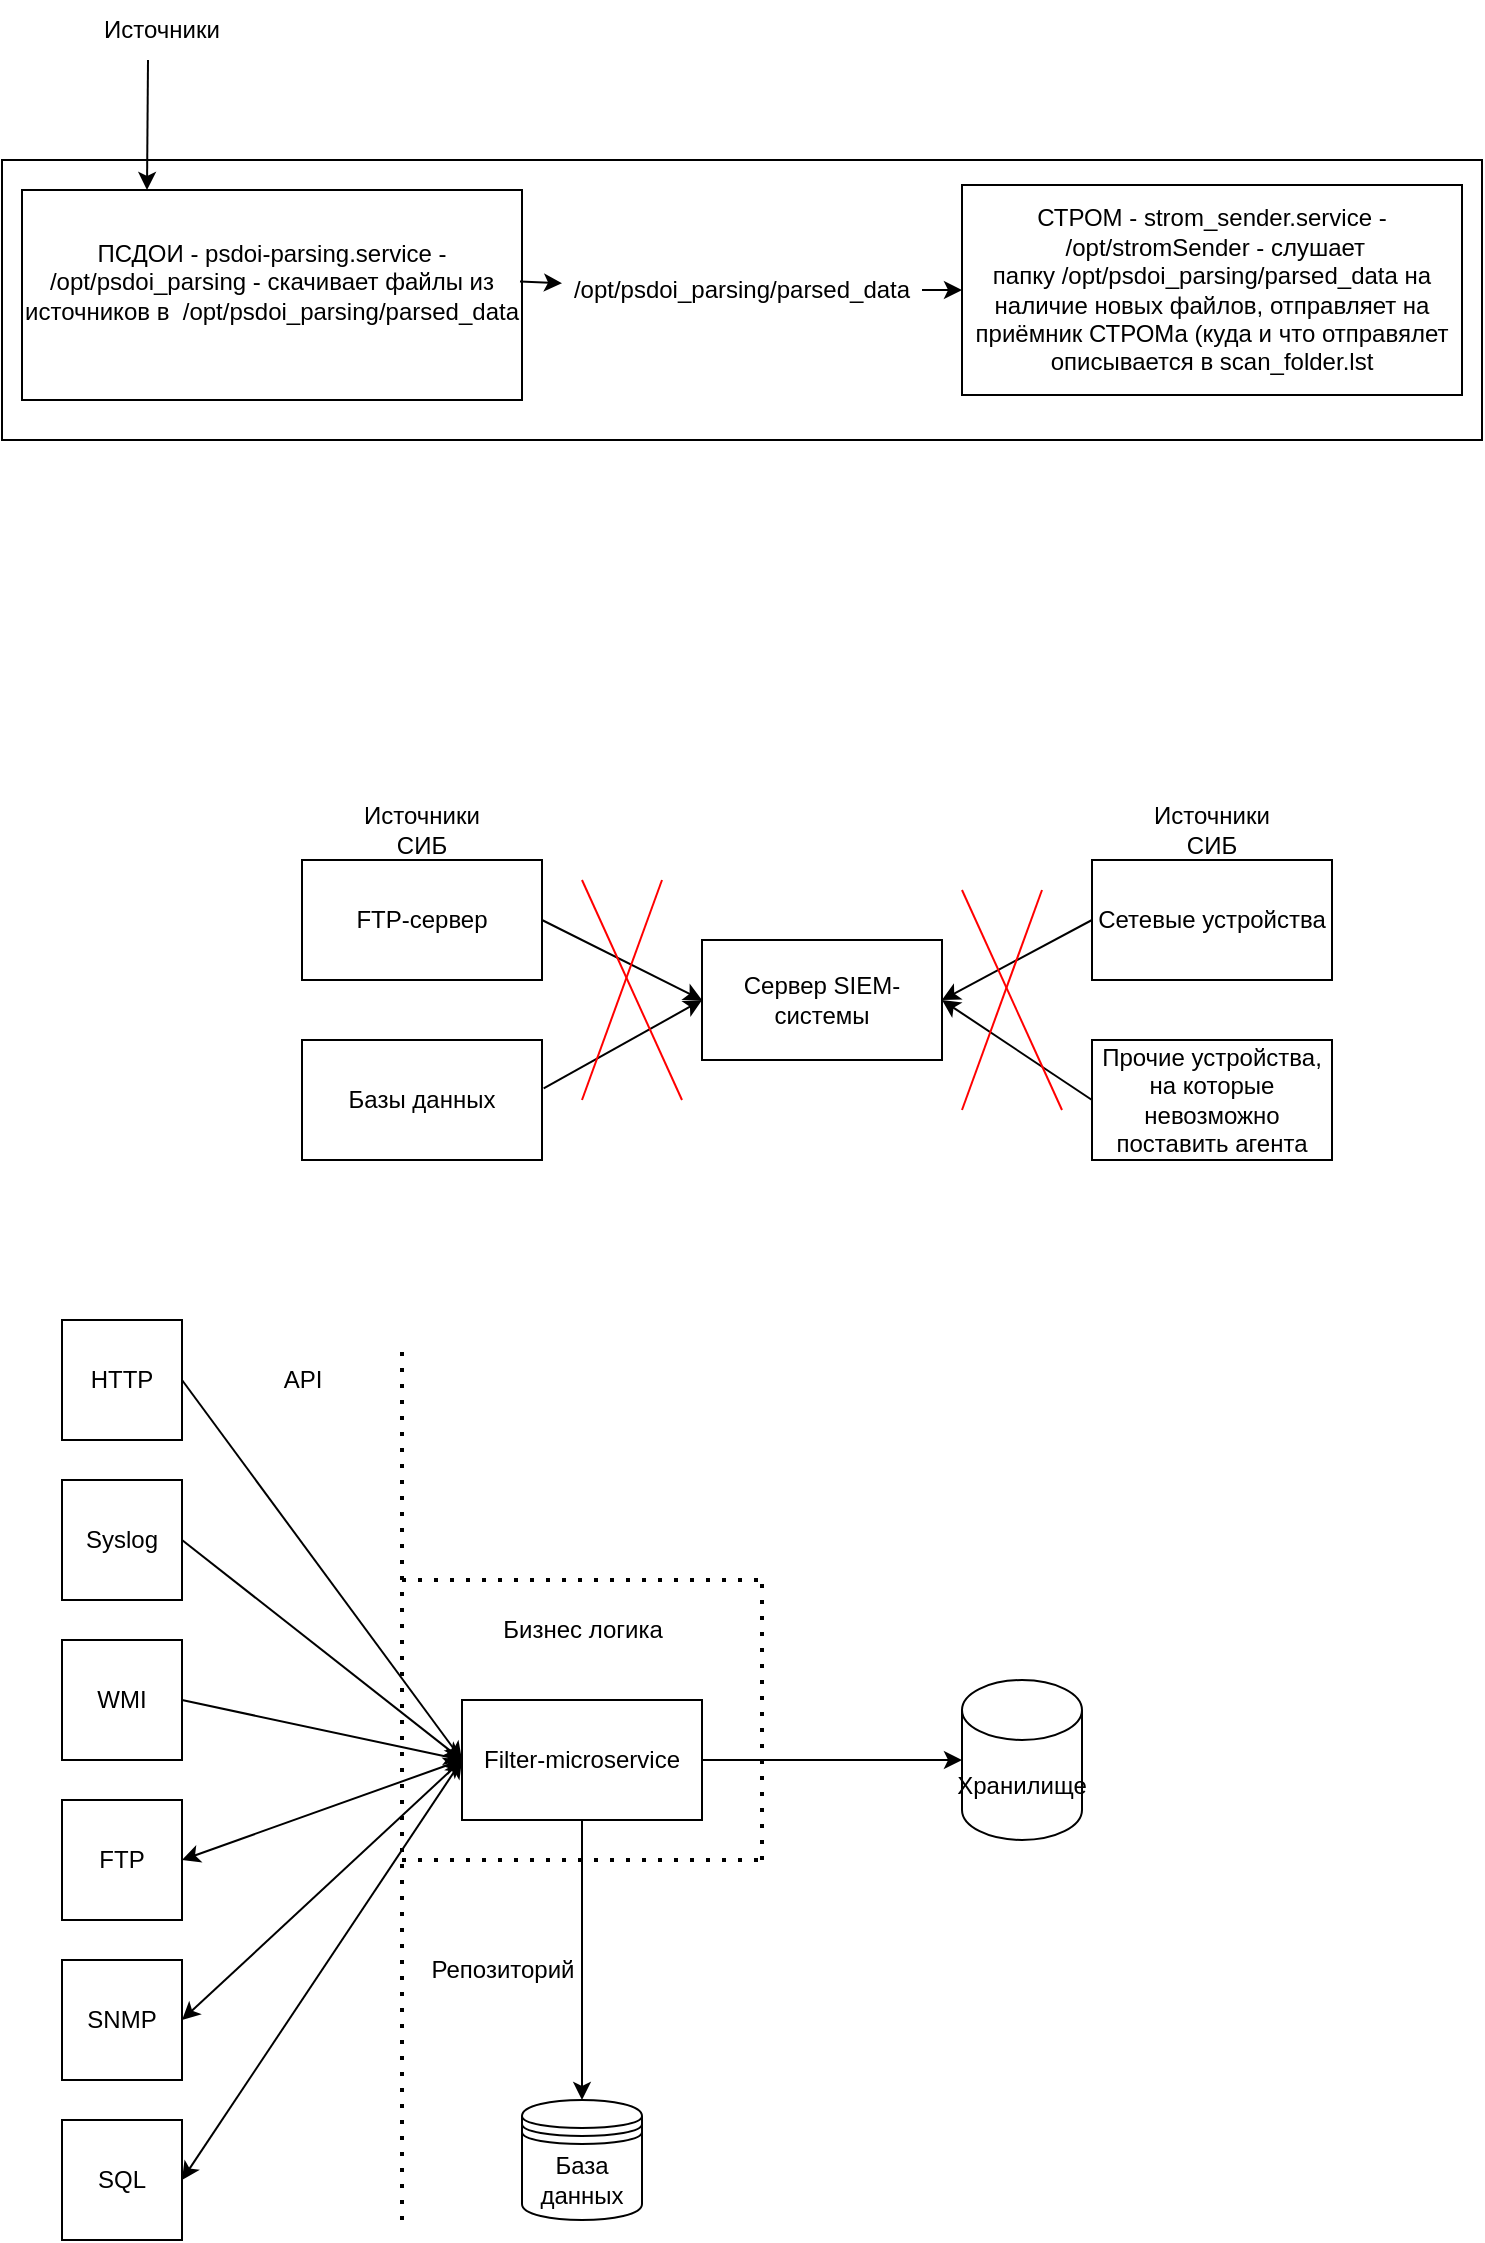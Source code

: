 <mxfile version="26.0.16">
  <diagram name="Page-1" id="mt5jodFX_iC-GujYhNPG">
    <mxGraphModel dx="1195" dy="725" grid="1" gridSize="10" guides="1" tooltips="1" connect="1" arrows="1" fold="1" page="1" pageScale="1" pageWidth="850" pageHeight="1100" math="0" shadow="0">
      <root>
        <mxCell id="0" />
        <mxCell id="1" parent="0" />
        <mxCell id="sjgorx1MPczVQXEzCn1Q-7" value="" style="rounded=0;whiteSpace=wrap;html=1;" parent="1" vertex="1">
          <mxGeometry x="60" y="290" width="740" height="140" as="geometry" />
        </mxCell>
        <mxCell id="sjgorx1MPczVQXEzCn1Q-8" value="ПСДОИ - psdoi-parsing.service - /opt/psdoi_parsing - скачивает файлы из источников в&amp;nbsp;&amp;nbsp;&lt;span style=&quot;background-color: transparent;&quot;&gt;/opt/psdoi_parsing/parsed_data&lt;/span&gt;&lt;div&gt;&lt;span style=&quot;background-color: transparent; color: light-dark(rgb(0, 0, 0), rgb(255, 255, 255));&quot;&gt;&lt;br&gt;&lt;/span&gt;&lt;/div&gt;" style="rounded=0;whiteSpace=wrap;html=1;" parent="1" vertex="1">
          <mxGeometry x="70" y="305" width="250" height="105" as="geometry" />
        </mxCell>
        <mxCell id="sjgorx1MPczVQXEzCn1Q-9" value="СТРОМ -&amp;nbsp;&lt;span style=&quot;background-color: transparent;&quot;&gt;strom_sender.service -&amp;nbsp;&lt;/span&gt;&lt;span style=&quot;background-color: transparent;&quot;&gt;/opt/stromSender - слушает папку&amp;nbsp;&lt;/span&gt;/opt/psdoi_parsing/parsed_data на наличие новых файлов, отправляет на приёмник СТРОМа (куда и что отправялет описывается в scan_folder.lst" style="rounded=0;whiteSpace=wrap;html=1;" parent="1" vertex="1">
          <mxGeometry x="540" y="302.5" width="250" height="105" as="geometry" />
        </mxCell>
        <mxCell id="sjgorx1MPczVQXEzCn1Q-14" value="/opt/psdoi_parsing/parsed_data" style="text;html=1;align=center;verticalAlign=middle;whiteSpace=wrap;rounded=0;" parent="1" vertex="1">
          <mxGeometry x="340" y="332.5" width="180" height="45" as="geometry" />
        </mxCell>
        <mxCell id="sjgorx1MPczVQXEzCn1Q-16" value="" style="endArrow=classic;html=1;rounded=0;exitX=0.996;exitY=0.436;exitDx=0;exitDy=0;exitPerimeter=0;" parent="1" source="sjgorx1MPczVQXEzCn1Q-8" target="sjgorx1MPczVQXEzCn1Q-14" edge="1">
          <mxGeometry width="50" height="50" relative="1" as="geometry">
            <mxPoint x="340" y="350" as="sourcePoint" />
            <mxPoint x="390" y="300" as="targetPoint" />
          </mxGeometry>
        </mxCell>
        <mxCell id="sjgorx1MPczVQXEzCn1Q-17" value="" style="endArrow=classic;html=1;rounded=0;exitX=1;exitY=0.5;exitDx=0;exitDy=0;entryX=0;entryY=0.5;entryDx=0;entryDy=0;" parent="1" source="sjgorx1MPczVQXEzCn1Q-14" target="sjgorx1MPczVQXEzCn1Q-9" edge="1">
          <mxGeometry width="50" height="50" relative="1" as="geometry">
            <mxPoint x="450" y="540" as="sourcePoint" />
            <mxPoint x="500" y="490" as="targetPoint" />
          </mxGeometry>
        </mxCell>
        <mxCell id="sjgorx1MPczVQXEzCn1Q-18" value="" style="endArrow=classic;html=1;rounded=0;entryX=0.25;entryY=0;entryDx=0;entryDy=0;" parent="1" target="sjgorx1MPczVQXEzCn1Q-8" edge="1">
          <mxGeometry width="50" height="50" relative="1" as="geometry">
            <mxPoint x="133" y="240" as="sourcePoint" />
            <mxPoint x="160" y="230" as="targetPoint" />
          </mxGeometry>
        </mxCell>
        <mxCell id="sjgorx1MPczVQXEzCn1Q-19" value="Источники" style="text;html=1;align=center;verticalAlign=middle;whiteSpace=wrap;rounded=0;" parent="1" vertex="1">
          <mxGeometry x="110" y="210" width="60" height="30" as="geometry" />
        </mxCell>
        <mxCell id="WHAXakygbycAKJBPhvRy-1" value="Сетевые устройства" style="rounded=0;whiteSpace=wrap;html=1;" parent="1" vertex="1">
          <mxGeometry x="605" y="640" width="120" height="60" as="geometry" />
        </mxCell>
        <mxCell id="WHAXakygbycAKJBPhvRy-2" value="Источники СИБ" style="text;html=1;align=center;verticalAlign=middle;whiteSpace=wrap;rounded=0;" parent="1" vertex="1">
          <mxGeometry x="240" y="610" width="60" height="30" as="geometry" />
        </mxCell>
        <mxCell id="WHAXakygbycAKJBPhvRy-3" value="Прочие устройства, на которые невозможно поставить агента" style="rounded=0;whiteSpace=wrap;html=1;" parent="1" vertex="1">
          <mxGeometry x="605" y="730" width="120" height="60" as="geometry" />
        </mxCell>
        <mxCell id="WHAXakygbycAKJBPhvRy-4" value="FTP-сервер" style="rounded=0;whiteSpace=wrap;html=1;" parent="1" vertex="1">
          <mxGeometry x="210" y="640" width="120" height="60" as="geometry" />
        </mxCell>
        <mxCell id="WHAXakygbycAKJBPhvRy-5" value="Сервер SIEM-системы" style="rounded=0;whiteSpace=wrap;html=1;" parent="1" vertex="1">
          <mxGeometry x="410" y="680" width="120" height="60" as="geometry" />
        </mxCell>
        <mxCell id="WHAXakygbycAKJBPhvRy-6" value="Базы данных" style="rounded=0;whiteSpace=wrap;html=1;" parent="1" vertex="1">
          <mxGeometry x="210" y="730" width="120" height="60" as="geometry" />
        </mxCell>
        <mxCell id="WHAXakygbycAKJBPhvRy-7" value="" style="endArrow=classic;html=1;rounded=0;entryX=0;entryY=0.5;entryDx=0;entryDy=0;exitX=1.007;exitY=0.403;exitDx=0;exitDy=0;exitPerimeter=0;" parent="1" source="WHAXakygbycAKJBPhvRy-6" target="WHAXakygbycAKJBPhvRy-5" edge="1">
          <mxGeometry width="50" height="50" relative="1" as="geometry">
            <mxPoint x="250" y="840" as="sourcePoint" />
            <mxPoint x="300" y="790" as="targetPoint" />
          </mxGeometry>
        </mxCell>
        <mxCell id="WHAXakygbycAKJBPhvRy-8" value="" style="endArrow=classic;html=1;rounded=0;exitX=1;exitY=0.5;exitDx=0;exitDy=0;entryX=0;entryY=0.5;entryDx=0;entryDy=0;" parent="1" source="WHAXakygbycAKJBPhvRy-4" target="WHAXakygbycAKJBPhvRy-5" edge="1">
          <mxGeometry width="50" height="50" relative="1" as="geometry">
            <mxPoint x="320" y="770" as="sourcePoint" />
            <mxPoint x="370" y="720" as="targetPoint" />
          </mxGeometry>
        </mxCell>
        <mxCell id="WHAXakygbycAKJBPhvRy-9" value="" style="endArrow=classic;html=1;rounded=0;exitX=0;exitY=0.5;exitDx=0;exitDy=0;entryX=1;entryY=0.5;entryDx=0;entryDy=0;" parent="1" source="WHAXakygbycAKJBPhvRy-3" target="WHAXakygbycAKJBPhvRy-5" edge="1">
          <mxGeometry width="50" height="50" relative="1" as="geometry">
            <mxPoint x="290" y="710" as="sourcePoint" />
            <mxPoint x="410" y="710" as="targetPoint" />
          </mxGeometry>
        </mxCell>
        <mxCell id="WHAXakygbycAKJBPhvRy-10" value="" style="endArrow=classic;html=1;rounded=0;exitX=0;exitY=0.5;exitDx=0;exitDy=0;entryX=1;entryY=0.5;entryDx=0;entryDy=0;" parent="1" source="WHAXakygbycAKJBPhvRy-1" target="WHAXakygbycAKJBPhvRy-5" edge="1">
          <mxGeometry width="50" height="50" relative="1" as="geometry">
            <mxPoint x="280" y="640" as="sourcePoint" />
            <mxPoint x="330" y="590" as="targetPoint" />
          </mxGeometry>
        </mxCell>
        <mxCell id="WHAXakygbycAKJBPhvRy-11" value="" style="endArrow=none;html=1;rounded=0;strokeColor=light-dark(#FF0000,#FFFFFF);fillColor=#FF0000;" parent="1" edge="1">
          <mxGeometry width="50" height="50" relative="1" as="geometry">
            <mxPoint x="350" y="760" as="sourcePoint" />
            <mxPoint x="390" y="650" as="targetPoint" />
          </mxGeometry>
        </mxCell>
        <mxCell id="WHAXakygbycAKJBPhvRy-12" value="" style="endArrow=none;html=1;rounded=0;strokeColor=light-dark(#FF0000,#FFFFFF);fillColor=#FF0000;" parent="1" edge="1">
          <mxGeometry width="50" height="50" relative="1" as="geometry">
            <mxPoint x="400" y="760" as="sourcePoint" />
            <mxPoint x="350" y="650" as="targetPoint" />
          </mxGeometry>
        </mxCell>
        <mxCell id="WHAXakygbycAKJBPhvRy-13" value="" style="endArrow=none;html=1;rounded=0;strokeColor=light-dark(#FF0000,#FFFFFF);fillColor=#FF0000;" parent="1" edge="1">
          <mxGeometry width="50" height="50" relative="1" as="geometry">
            <mxPoint x="540" y="765" as="sourcePoint" />
            <mxPoint x="580" y="655" as="targetPoint" />
          </mxGeometry>
        </mxCell>
        <mxCell id="WHAXakygbycAKJBPhvRy-14" value="" style="endArrow=none;html=1;rounded=0;strokeColor=light-dark(#FF0000,#FFFFFF);fillColor=#FF0000;" parent="1" edge="1">
          <mxGeometry width="50" height="50" relative="1" as="geometry">
            <mxPoint x="590" y="765" as="sourcePoint" />
            <mxPoint x="540" y="655" as="targetPoint" />
          </mxGeometry>
        </mxCell>
        <mxCell id="WHAXakygbycAKJBPhvRy-15" value="Источники СИБ" style="text;html=1;align=center;verticalAlign=middle;whiteSpace=wrap;rounded=0;" parent="1" vertex="1">
          <mxGeometry x="635" y="610" width="60" height="30" as="geometry" />
        </mxCell>
        <mxCell id="cHDY8jdQvDJEcpd3kD3G-1" value="HTTP" style="rounded=0;whiteSpace=wrap;html=1;" vertex="1" parent="1">
          <mxGeometry x="90" y="870" width="60" height="60" as="geometry" />
        </mxCell>
        <mxCell id="cHDY8jdQvDJEcpd3kD3G-2" value="Syslog" style="rounded=0;whiteSpace=wrap;html=1;" vertex="1" parent="1">
          <mxGeometry x="90" y="950" width="60" height="60" as="geometry" />
        </mxCell>
        <mxCell id="cHDY8jdQvDJEcpd3kD3G-3" value="FTP" style="rounded=0;whiteSpace=wrap;html=1;" vertex="1" parent="1">
          <mxGeometry x="90" y="1110" width="60" height="60" as="geometry" />
        </mxCell>
        <mxCell id="cHDY8jdQvDJEcpd3kD3G-4" value="SNMP" style="rounded=0;whiteSpace=wrap;html=1;" vertex="1" parent="1">
          <mxGeometry x="90" y="1190" width="60" height="60" as="geometry" />
        </mxCell>
        <mxCell id="cHDY8jdQvDJEcpd3kD3G-5" value="SQL" style="rounded=0;whiteSpace=wrap;html=1;" vertex="1" parent="1">
          <mxGeometry x="90" y="1270" width="60" height="60" as="geometry" />
        </mxCell>
        <mxCell id="cHDY8jdQvDJEcpd3kD3G-6" value="WMI" style="rounded=0;whiteSpace=wrap;html=1;" vertex="1" parent="1">
          <mxGeometry x="90" y="1030" width="60" height="60" as="geometry" />
        </mxCell>
        <mxCell id="cHDY8jdQvDJEcpd3kD3G-7" value="Filter-microservice" style="rounded=0;whiteSpace=wrap;html=1;" vertex="1" parent="1">
          <mxGeometry x="290" y="1060" width="120" height="60" as="geometry" />
        </mxCell>
        <mxCell id="cHDY8jdQvDJEcpd3kD3G-8" value="База данных" style="shape=datastore;whiteSpace=wrap;html=1;" vertex="1" parent="1">
          <mxGeometry x="320" y="1260" width="60" height="60" as="geometry" />
        </mxCell>
        <mxCell id="cHDY8jdQvDJEcpd3kD3G-9" value="Хранилище" style="shape=cylinder3;whiteSpace=wrap;html=1;boundedLbl=1;backgroundOutline=1;size=15;" vertex="1" parent="1">
          <mxGeometry x="540" y="1050" width="60" height="80" as="geometry" />
        </mxCell>
        <mxCell id="cHDY8jdQvDJEcpd3kD3G-10" value="" style="endArrow=classic;html=1;rounded=0;exitX=0.5;exitY=1;exitDx=0;exitDy=0;entryX=0.5;entryY=0;entryDx=0;entryDy=0;" edge="1" parent="1" source="cHDY8jdQvDJEcpd3kD3G-7" target="cHDY8jdQvDJEcpd3kD3G-8">
          <mxGeometry width="50" height="50" relative="1" as="geometry">
            <mxPoint x="320" y="1190" as="sourcePoint" />
            <mxPoint x="370" y="1140" as="targetPoint" />
          </mxGeometry>
        </mxCell>
        <mxCell id="cHDY8jdQvDJEcpd3kD3G-11" value="" style="endArrow=classic;html=1;rounded=0;exitX=1;exitY=0.5;exitDx=0;exitDy=0;entryX=0;entryY=0.5;entryDx=0;entryDy=0;entryPerimeter=0;" edge="1" parent="1" source="cHDY8jdQvDJEcpd3kD3G-7" target="cHDY8jdQvDJEcpd3kD3G-9">
          <mxGeometry width="50" height="50" relative="1" as="geometry">
            <mxPoint x="550" y="1230" as="sourcePoint" />
            <mxPoint x="600" y="1180" as="targetPoint" />
          </mxGeometry>
        </mxCell>
        <mxCell id="cHDY8jdQvDJEcpd3kD3G-12" value="" style="endArrow=classic;html=1;rounded=0;exitX=1;exitY=0.5;exitDx=0;exitDy=0;entryX=0;entryY=0.5;entryDx=0;entryDy=0;" edge="1" parent="1" source="cHDY8jdQvDJEcpd3kD3G-1" target="cHDY8jdQvDJEcpd3kD3G-7">
          <mxGeometry width="50" height="50" relative="1" as="geometry">
            <mxPoint x="190" y="980" as="sourcePoint" />
            <mxPoint x="288" y="1069" as="targetPoint" />
          </mxGeometry>
        </mxCell>
        <mxCell id="cHDY8jdQvDJEcpd3kD3G-13" value="" style="endArrow=classic;html=1;rounded=0;exitX=1;exitY=0.5;exitDx=0;exitDy=0;entryX=0;entryY=0.5;entryDx=0;entryDy=0;" edge="1" parent="1" source="cHDY8jdQvDJEcpd3kD3G-2" target="cHDY8jdQvDJEcpd3kD3G-7">
          <mxGeometry width="50" height="50" relative="1" as="geometry">
            <mxPoint x="200" y="1120" as="sourcePoint" />
            <mxPoint x="250" y="1070" as="targetPoint" />
          </mxGeometry>
        </mxCell>
        <mxCell id="cHDY8jdQvDJEcpd3kD3G-14" value="" style="endArrow=classic;startArrow=classic;html=1;rounded=0;exitX=1;exitY=0.5;exitDx=0;exitDy=0;entryX=0;entryY=0.5;entryDx=0;entryDy=0;" edge="1" parent="1" source="cHDY8jdQvDJEcpd3kD3G-3" target="cHDY8jdQvDJEcpd3kD3G-7">
          <mxGeometry width="50" height="50" relative="1" as="geometry">
            <mxPoint x="210" y="1190" as="sourcePoint" />
            <mxPoint x="260" y="1140" as="targetPoint" />
          </mxGeometry>
        </mxCell>
        <mxCell id="cHDY8jdQvDJEcpd3kD3G-15" value="" style="endArrow=classic;startArrow=classic;html=1;rounded=0;exitX=1;exitY=0.5;exitDx=0;exitDy=0;entryX=0;entryY=0.5;entryDx=0;entryDy=0;" edge="1" parent="1" source="cHDY8jdQvDJEcpd3kD3G-4" target="cHDY8jdQvDJEcpd3kD3G-7">
          <mxGeometry width="50" height="50" relative="1" as="geometry">
            <mxPoint x="230" y="1160" as="sourcePoint" />
            <mxPoint x="280" y="1110" as="targetPoint" />
          </mxGeometry>
        </mxCell>
        <mxCell id="cHDY8jdQvDJEcpd3kD3G-16" value="" style="endArrow=classic;startArrow=classic;html=1;rounded=0;exitX=1;exitY=0.5;exitDx=0;exitDy=0;entryX=0;entryY=0.5;entryDx=0;entryDy=0;" edge="1" parent="1" source="cHDY8jdQvDJEcpd3kD3G-5" target="cHDY8jdQvDJEcpd3kD3G-7">
          <mxGeometry width="50" height="50" relative="1" as="geometry">
            <mxPoint x="200" y="1220" as="sourcePoint" />
            <mxPoint x="250" y="1170" as="targetPoint" />
          </mxGeometry>
        </mxCell>
        <mxCell id="cHDY8jdQvDJEcpd3kD3G-17" value="" style="endArrow=classic;html=1;rounded=0;exitX=1;exitY=0.5;exitDx=0;exitDy=0;entryX=0;entryY=0.5;entryDx=0;entryDy=0;" edge="1" parent="1" source="cHDY8jdQvDJEcpd3kD3G-6" target="cHDY8jdQvDJEcpd3kD3G-7">
          <mxGeometry width="50" height="50" relative="1" as="geometry">
            <mxPoint x="160" y="1100" as="sourcePoint" />
            <mxPoint x="210" y="1050" as="targetPoint" />
          </mxGeometry>
        </mxCell>
        <mxCell id="cHDY8jdQvDJEcpd3kD3G-18" value="" style="endArrow=none;dashed=1;html=1;dashPattern=1 3;strokeWidth=2;rounded=0;" edge="1" parent="1">
          <mxGeometry width="50" height="50" relative="1" as="geometry">
            <mxPoint x="260" y="1320" as="sourcePoint" />
            <mxPoint x="260" y="880" as="targetPoint" />
          </mxGeometry>
        </mxCell>
        <mxCell id="cHDY8jdQvDJEcpd3kD3G-19" value="" style="endArrow=none;dashed=1;html=1;dashPattern=1 3;strokeWidth=2;rounded=0;" edge="1" parent="1">
          <mxGeometry width="50" height="50" relative="1" as="geometry">
            <mxPoint x="260" y="1140" as="sourcePoint" />
            <mxPoint x="440" y="1140" as="targetPoint" />
          </mxGeometry>
        </mxCell>
        <mxCell id="cHDY8jdQvDJEcpd3kD3G-20" value="API" style="text;html=1;align=center;verticalAlign=middle;resizable=0;points=[];autosize=1;strokeColor=none;fillColor=none;" vertex="1" parent="1">
          <mxGeometry x="190" y="885" width="40" height="30" as="geometry" />
        </mxCell>
        <mxCell id="cHDY8jdQvDJEcpd3kD3G-21" value="" style="endArrow=none;dashed=1;html=1;dashPattern=1 3;strokeWidth=2;rounded=0;" edge="1" parent="1">
          <mxGeometry width="50" height="50" relative="1" as="geometry">
            <mxPoint x="260" y="1000" as="sourcePoint" />
            <mxPoint x="440" y="1000" as="targetPoint" />
          </mxGeometry>
        </mxCell>
        <mxCell id="cHDY8jdQvDJEcpd3kD3G-22" value="Бизнес логика" style="text;html=1;align=center;verticalAlign=middle;resizable=0;points=[];autosize=1;strokeColor=none;fillColor=none;" vertex="1" parent="1">
          <mxGeometry x="300" y="1010" width="100" height="30" as="geometry" />
        </mxCell>
        <mxCell id="cHDY8jdQvDJEcpd3kD3G-23" value="" style="endArrow=none;dashed=1;html=1;dashPattern=1 3;strokeWidth=2;rounded=0;" edge="1" parent="1">
          <mxGeometry width="50" height="50" relative="1" as="geometry">
            <mxPoint x="440" y="1140" as="sourcePoint" />
            <mxPoint x="440" y="1000" as="targetPoint" />
          </mxGeometry>
        </mxCell>
        <mxCell id="cHDY8jdQvDJEcpd3kD3G-24" value="Репозиторий" style="text;html=1;align=center;verticalAlign=middle;resizable=0;points=[];autosize=1;strokeColor=none;fillColor=none;" vertex="1" parent="1">
          <mxGeometry x="260" y="1180" width="100" height="30" as="geometry" />
        </mxCell>
      </root>
    </mxGraphModel>
  </diagram>
</mxfile>
